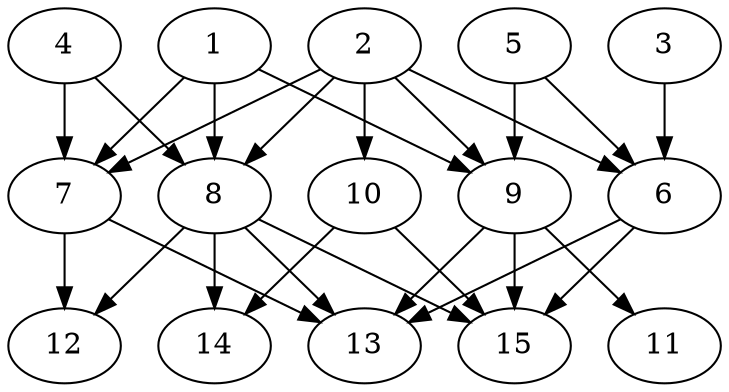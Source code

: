 // DAG automatically generated by daggen at Thu Oct  3 13:59:25 2019
// ./daggen --dot -n 15 --ccr 0.3 --fat 0.7 --regular 0.7 --density 0.7 --mindata 5242880 --maxdata 52428800 
digraph G {
  1 [size="159330987", alpha="0.18", expect_size="47799296"] 
  1 -> 7 [size ="47799296"]
  1 -> 8 [size ="47799296"]
  1 -> 9 [size ="47799296"]
  2 [size="63334400", alpha="0.06", expect_size="19000320"] 
  2 -> 6 [size ="19000320"]
  2 -> 7 [size ="19000320"]
  2 -> 8 [size ="19000320"]
  2 -> 9 [size ="19000320"]
  2 -> 10 [size ="19000320"]
  3 [size="161112747", alpha="0.04", expect_size="48333824"] 
  3 -> 6 [size ="48333824"]
  4 [size="88678400", alpha="0.09", expect_size="26603520"] 
  4 -> 7 [size ="26603520"]
  4 -> 8 [size ="26603520"]
  5 [size="64535893", alpha="0.10", expect_size="19360768"] 
  5 -> 6 [size ="19360768"]
  5 -> 9 [size ="19360768"]
  6 [size="131386027", alpha="0.10", expect_size="39415808"] 
  6 -> 13 [size ="39415808"]
  6 -> 15 [size ="39415808"]
  7 [size="36311040", alpha="0.12", expect_size="10893312"] 
  7 -> 12 [size ="10893312"]
  7 -> 13 [size ="10893312"]
  8 [size="34747733", alpha="0.15", expect_size="10424320"] 
  8 -> 12 [size ="10424320"]
  8 -> 13 [size ="10424320"]
  8 -> 14 [size ="10424320"]
  8 -> 15 [size ="10424320"]
  9 [size="45219840", alpha="0.13", expect_size="13565952"] 
  9 -> 11 [size ="13565952"]
  9 -> 13 [size ="13565952"]
  9 -> 15 [size ="13565952"]
  10 [size="165249707", alpha="0.17", expect_size="49574912"] 
  10 -> 14 [size ="49574912"]
  10 -> 15 [size ="49574912"]
  11 [size="108206080", alpha="0.09", expect_size="32461824"] 
  12 [size="89371307", alpha="0.03", expect_size="26811392"] 
  13 [size="134444373", alpha="0.13", expect_size="40333312"] 
  14 [size="162416640", alpha="0.19", expect_size="48724992"] 
  15 [size="75537067", alpha="0.03", expect_size="22661120"] 
}
